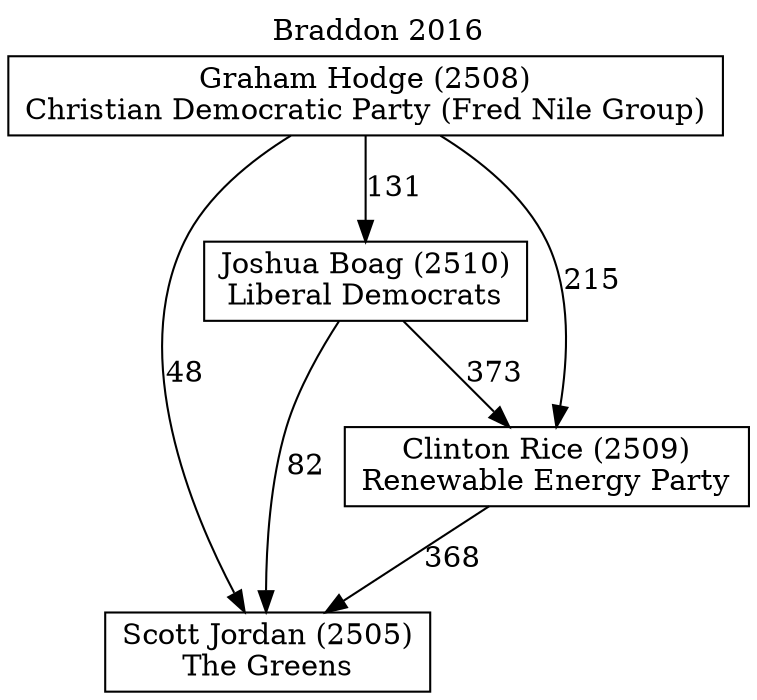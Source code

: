 // House preference flow
digraph "Scott Jordan (2505)_Braddon_2016" {
	graph [label="Braddon 2016" labelloc=t mclimit=10]
	node [shape=box]
	"Joshua Boag (2510)" [label="Joshua Boag (2510)
Liberal Democrats"]
	"Graham Hodge (2508)" [label="Graham Hodge (2508)
Christian Democratic Party (Fred Nile Group)"]
	"Scott Jordan (2505)" [label="Scott Jordan (2505)
The Greens"]
	"Clinton Rice (2509)" [label="Clinton Rice (2509)
Renewable Energy Party"]
	"Graham Hodge (2508)" -> "Joshua Boag (2510)" [label=131]
	"Joshua Boag (2510)" -> "Scott Jordan (2505)" [label=82]
	"Joshua Boag (2510)" -> "Clinton Rice (2509)" [label=373]
	"Graham Hodge (2508)" -> "Scott Jordan (2505)" [label=48]
	"Clinton Rice (2509)" -> "Scott Jordan (2505)" [label=368]
	"Graham Hodge (2508)" -> "Clinton Rice (2509)" [label=215]
}
